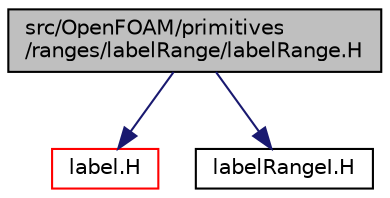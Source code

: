 digraph "src/OpenFOAM/primitives/ranges/labelRange/labelRange.H"
{
  bgcolor="transparent";
  edge [fontname="Helvetica",fontsize="10",labelfontname="Helvetica",labelfontsize="10"];
  node [fontname="Helvetica",fontsize="10",shape=record];
  Node1 [label="src/OpenFOAM/primitives\l/ranges/labelRange/labelRange.H",height=0.2,width=0.4,color="black", fillcolor="grey75", style="filled", fontcolor="black"];
  Node1 -> Node2 [color="midnightblue",fontsize="10",style="solid",fontname="Helvetica"];
  Node2 [label="label.H",height=0.2,width=0.4,color="red",URL="$a09199.html"];
  Node1 -> Node3 [color="midnightblue",fontsize="10",style="solid",fontname="Helvetica"];
  Node3 [label="labelRangeI.H",height=0.2,width=0.4,color="black",URL="$a09242.html"];
}
